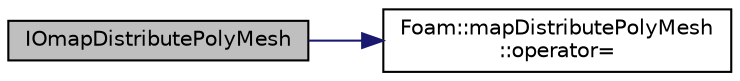 digraph "IOmapDistributePolyMesh"
{
  bgcolor="transparent";
  edge [fontname="Helvetica",fontsize="10",labelfontname="Helvetica",labelfontsize="10"];
  node [fontname="Helvetica",fontsize="10",shape=record];
  rankdir="LR";
  Node1 [label="IOmapDistributePolyMesh",height=0.2,width=0.4,color="black", fillcolor="grey75", style="filled" fontcolor="black"];
  Node1 -> Node2 [color="midnightblue",fontsize="10",style="solid",fontname="Helvetica"];
  Node2 [label="Foam::mapDistributePolyMesh\l::operator=",height=0.2,width=0.4,color="black",URL="$classFoam_1_1mapDistributePolyMesh.html#a8f8d1ee88c8aad224a37cffdb9197179",tooltip="Copy assignment. "];
}
